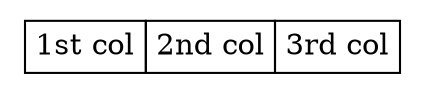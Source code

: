 digraph structs {
    node [shape=plaintext]
    struct3 [label=<
<TABLE BORDER="0" CELLBORDER="1" CELLSPACING="0" CELLPADDING="4">
  <TR>
    <TD COLSPAN="1" ROWSPAN="2">1st col</TD>
    <TD COLSPAN="1" ROWSPAN="2">2nd col</TD>
  </TR>
  <TR>
      <TD COLSPAN="1" ROWSPAN="1" >3rd col</TD>
  </TR>
</TABLE>>];
}